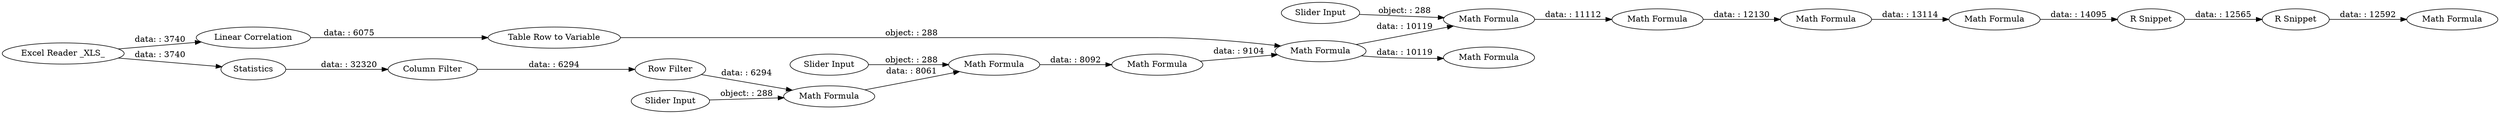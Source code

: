 digraph {
	"-2965682487454113810_61" [label="Table Row to Variable"]
	"-2965682487454113810_6" [label="Column Filter"]
	"-2965682487454113810_50" [label="R Snippet"]
	"-2965682487454113810_47" [label="Math Formula"]
	"-2965682487454113810_51" [label="Math Formula"]
	"-2965682487454113810_49" [label="Math Formula"]
	"-2965682487454113810_44" [label="Math Formula"]
	"-2965682487454113810_40" [label="Row Filter"]
	"-2965682487454113810_85" [label="Slider Input"]
	"-2965682487454113810_1" [label="Excel Reader _XLS_"]
	"-2965682487454113810_48" [label="Math Formula"]
	"-2965682487454113810_42" [label="Math Formula"]
	"-2965682487454113810_45" [label="Math Formula"]
	"-2965682487454113810_39" [label="Math Formula"]
	"-2965682487454113810_2" [label=Statistics]
	"-2965682487454113810_84" [label="Math Formula"]
	"-2965682487454113810_41" [label="Slider Input"]
	"-2965682487454113810_46" [label="Math Formula"]
	"-2965682487454113810_77" [label="Linear Correlation"]
	"-2965682487454113810_31" [label="R Snippet"]
	"-2965682487454113810_43" [label="Slider Input"]
	"-2965682487454113810_49" -> "-2965682487454113810_31" [label="data: : 14095"]
	"-2965682487454113810_31" -> "-2965682487454113810_50" [label="data: : 12565"]
	"-2965682487454113810_48" -> "-2965682487454113810_45" [label="data: : 10119"]
	"-2965682487454113810_48" -> "-2965682487454113810_84" [label="data: : 10119"]
	"-2965682487454113810_46" -> "-2965682487454113810_47" [label="data: : 12130"]
	"-2965682487454113810_43" -> "-2965682487454113810_42" [label="object: : 288"]
	"-2965682487454113810_1" -> "-2965682487454113810_77" [label="data: : 3740"]
	"-2965682487454113810_41" -> "-2965682487454113810_39" [label="object: : 288"]
	"-2965682487454113810_50" -> "-2965682487454113810_51" [label="data: : 12592"]
	"-2965682487454113810_6" -> "-2965682487454113810_40" [label="data: : 6294"]
	"-2965682487454113810_44" -> "-2965682487454113810_48" [label="data: : 9104"]
	"-2965682487454113810_2" -> "-2965682487454113810_6" [label="data: : 32320"]
	"-2965682487454113810_47" -> "-2965682487454113810_49" [label="data: : 13114"]
	"-2965682487454113810_42" -> "-2965682487454113810_44" [label="data: : 8092"]
	"-2965682487454113810_39" -> "-2965682487454113810_42" [label="data: : 8061"]
	"-2965682487454113810_40" -> "-2965682487454113810_39" [label="data: : 6294"]
	"-2965682487454113810_77" -> "-2965682487454113810_61" [label="data: : 6075"]
	"-2965682487454113810_45" -> "-2965682487454113810_46" [label="data: : 11112"]
	"-2965682487454113810_85" -> "-2965682487454113810_45" [label="object: : 288"]
	"-2965682487454113810_61" -> "-2965682487454113810_48" [label="object: : 288"]
	"-2965682487454113810_1" -> "-2965682487454113810_2" [label="data: : 3740"]
	rankdir=LR
}
